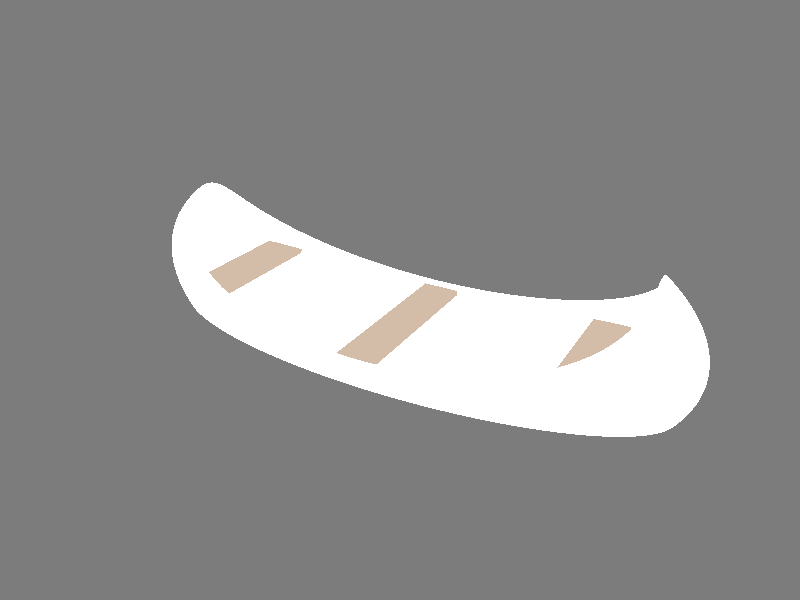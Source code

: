 #include "colors.inc"
#include "textures.inc"
#declare Cam = camera { perspective angle 55 location < 0.0 , 4.0 , 8.0 > look_at < 0.0 , 0.0 , 0.0 > }
camera { Cam }
light_source { < 1500 , 2500 , -2500 > color rgb < 1 , 0.9 ,0.8 > }
sphere { < 0 , 0 , 0 > , 1 hollow
       texture { pigment { gradient < 0 , 1 , 0 >
                       color_map { [ 0.0 color White ]
                                 [ 0.3 color SkyBlue ]
                                 [ 1.0 color NavyBlue ] }
                       quick_color White } } scale 10000 }

#declare Canoe_Position = transform { rotate < 0 , 30 , 0 > translate < 0 , 0 , 1 > }

#declare Canoe_outside=
sphere { < 0 , 0 , 0 > , 1 scale < 3 , 1.5 , 1 > rotate < 0 , 0 , 0 > translate < 0 , 0.5 , 0 > }

#declare Canoe =
union {
intersection {
 object { Canoe_outside }
 object{ Canoe_outside scale < 0.98 , 0.95 , 0.94 > inverse }
 sphere { < 0 , 0 , 0 > , 1 scale < 2.5 , 1 , 20 > rotate < 0 , 0 , 0 > translate < 0 , 1.3 , 0 >  inverse }
       texture { pigment { color White * 1.1 }
                finish { phong 1 } } } 

 intersection {
  object { Canoe_outside
          texture { pigment { color White * 1.1 }
                   finish { phong 1 } } }
 union{
  box { <-0.20 ,0 , -1 > , <0.20 , 0.05 ,1 > rotate <0 , 0 , 0 > translate < 0.0 , 0.21 , 0 > }
  box { <-0.20 ,0 , -1 > , <0.20 , 0.05 ,1 > rotate <0 , 0 , -10 > translate < -2.0 , 0.40 , 0 > }
  box { <-0.20 ,0 , -1 > , <0.20 , 0.05 ,1 > rotate <0 , 0 , 10 > translate < 2.0 , 0.40 , 0 > }
  texture { pigment { color MediumWood }
           finish { phong 1 } } } } }

object { Canoe transform Canoe_Position }

difference {
plane { < 0 , 1 , 0 > , 0 }
object { Canoe_outside transform Canoe_Position }
   texture { Polished_Chrome
                    normal { crackle 1 scale 5
                            turbulence 1 translate <0,0,5> }
                    finish { diffuse 0.5 reflection 0.30 } } }